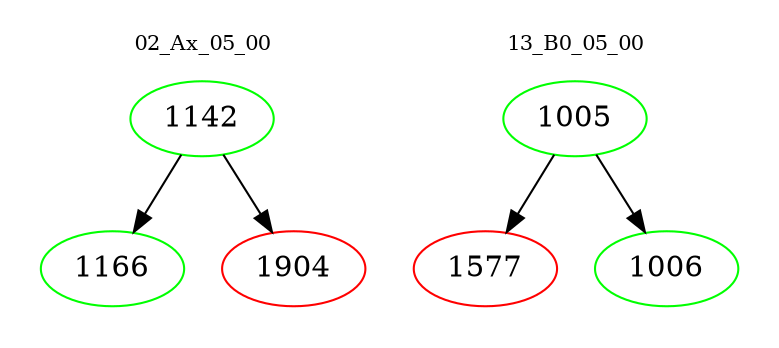 digraph{
subgraph cluster_0 {
color = white
label = "02_Ax_05_00";
fontsize=10;
T0_1142 [label="1142", color="green"]
T0_1142 -> T0_1166 [color="black"]
T0_1166 [label="1166", color="green"]
T0_1142 -> T0_1904 [color="black"]
T0_1904 [label="1904", color="red"]
}
subgraph cluster_1 {
color = white
label = "13_B0_05_00";
fontsize=10;
T1_1005 [label="1005", color="green"]
T1_1005 -> T1_1577 [color="black"]
T1_1577 [label="1577", color="red"]
T1_1005 -> T1_1006 [color="black"]
T1_1006 [label="1006", color="green"]
}
}
